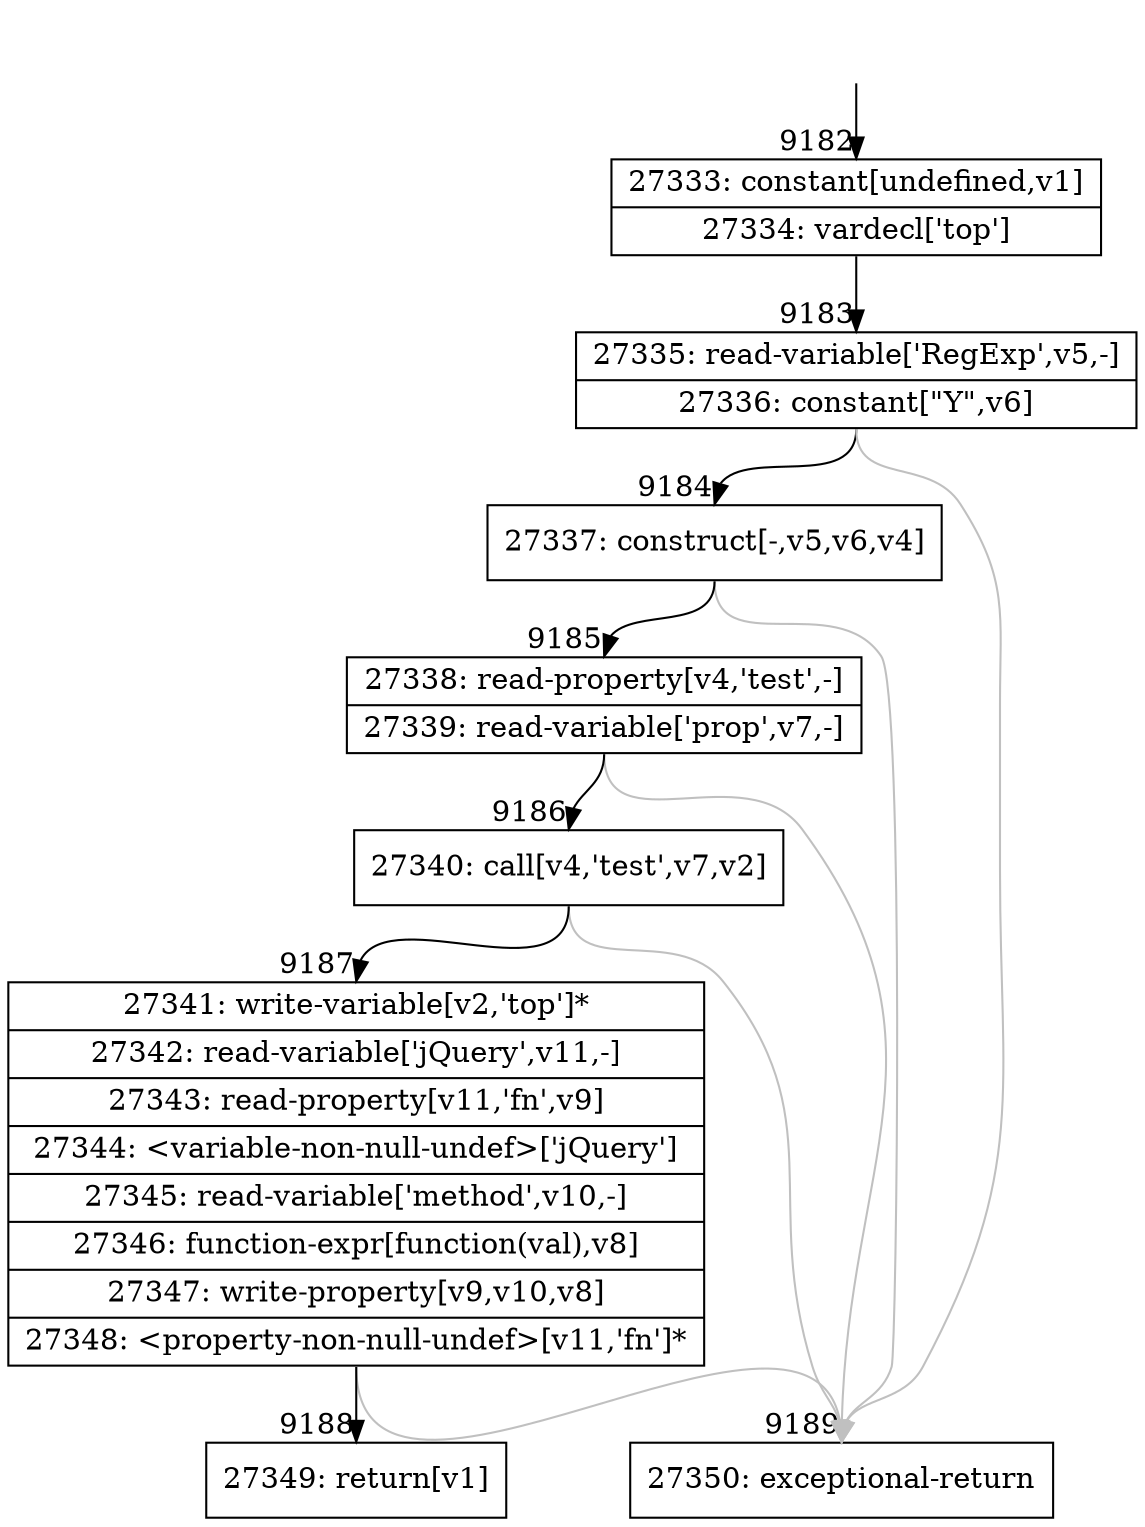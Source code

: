 digraph {
rankdir="TD"
BB_entry570[shape=none,label=""];
BB_entry570 -> BB9182 [tailport=s, headport=n, headlabel="    9182"]
BB9182 [shape=record label="{27333: constant[undefined,v1]|27334: vardecl['top']}" ] 
BB9182 -> BB9183 [tailport=s, headport=n, headlabel="      9183"]
BB9183 [shape=record label="{27335: read-variable['RegExp',v5,-]|27336: constant[\"Y\",v6]}" ] 
BB9183 -> BB9184 [tailport=s, headport=n, headlabel="      9184"]
BB9183 -> BB9189 [tailport=s, headport=n, color=gray, headlabel="      9189"]
BB9184 [shape=record label="{27337: construct[-,v5,v6,v4]}" ] 
BB9184 -> BB9185 [tailport=s, headport=n, headlabel="      9185"]
BB9184 -> BB9189 [tailport=s, headport=n, color=gray]
BB9185 [shape=record label="{27338: read-property[v4,'test',-]|27339: read-variable['prop',v7,-]}" ] 
BB9185 -> BB9186 [tailport=s, headport=n, headlabel="      9186"]
BB9185 -> BB9189 [tailport=s, headport=n, color=gray]
BB9186 [shape=record label="{27340: call[v4,'test',v7,v2]}" ] 
BB9186 -> BB9187 [tailport=s, headport=n, headlabel="      9187"]
BB9186 -> BB9189 [tailport=s, headport=n, color=gray]
BB9187 [shape=record label="{27341: write-variable[v2,'top']*|27342: read-variable['jQuery',v11,-]|27343: read-property[v11,'fn',v9]|27344: \<variable-non-null-undef\>['jQuery']|27345: read-variable['method',v10,-]|27346: function-expr[function(val),v8]|27347: write-property[v9,v10,v8]|27348: \<property-non-null-undef\>[v11,'fn']*}" ] 
BB9187 -> BB9188 [tailport=s, headport=n, headlabel="      9188"]
BB9187 -> BB9189 [tailport=s, headport=n, color=gray]
BB9188 [shape=record label="{27349: return[v1]}" ] 
BB9189 [shape=record label="{27350: exceptional-return}" ] 
}
